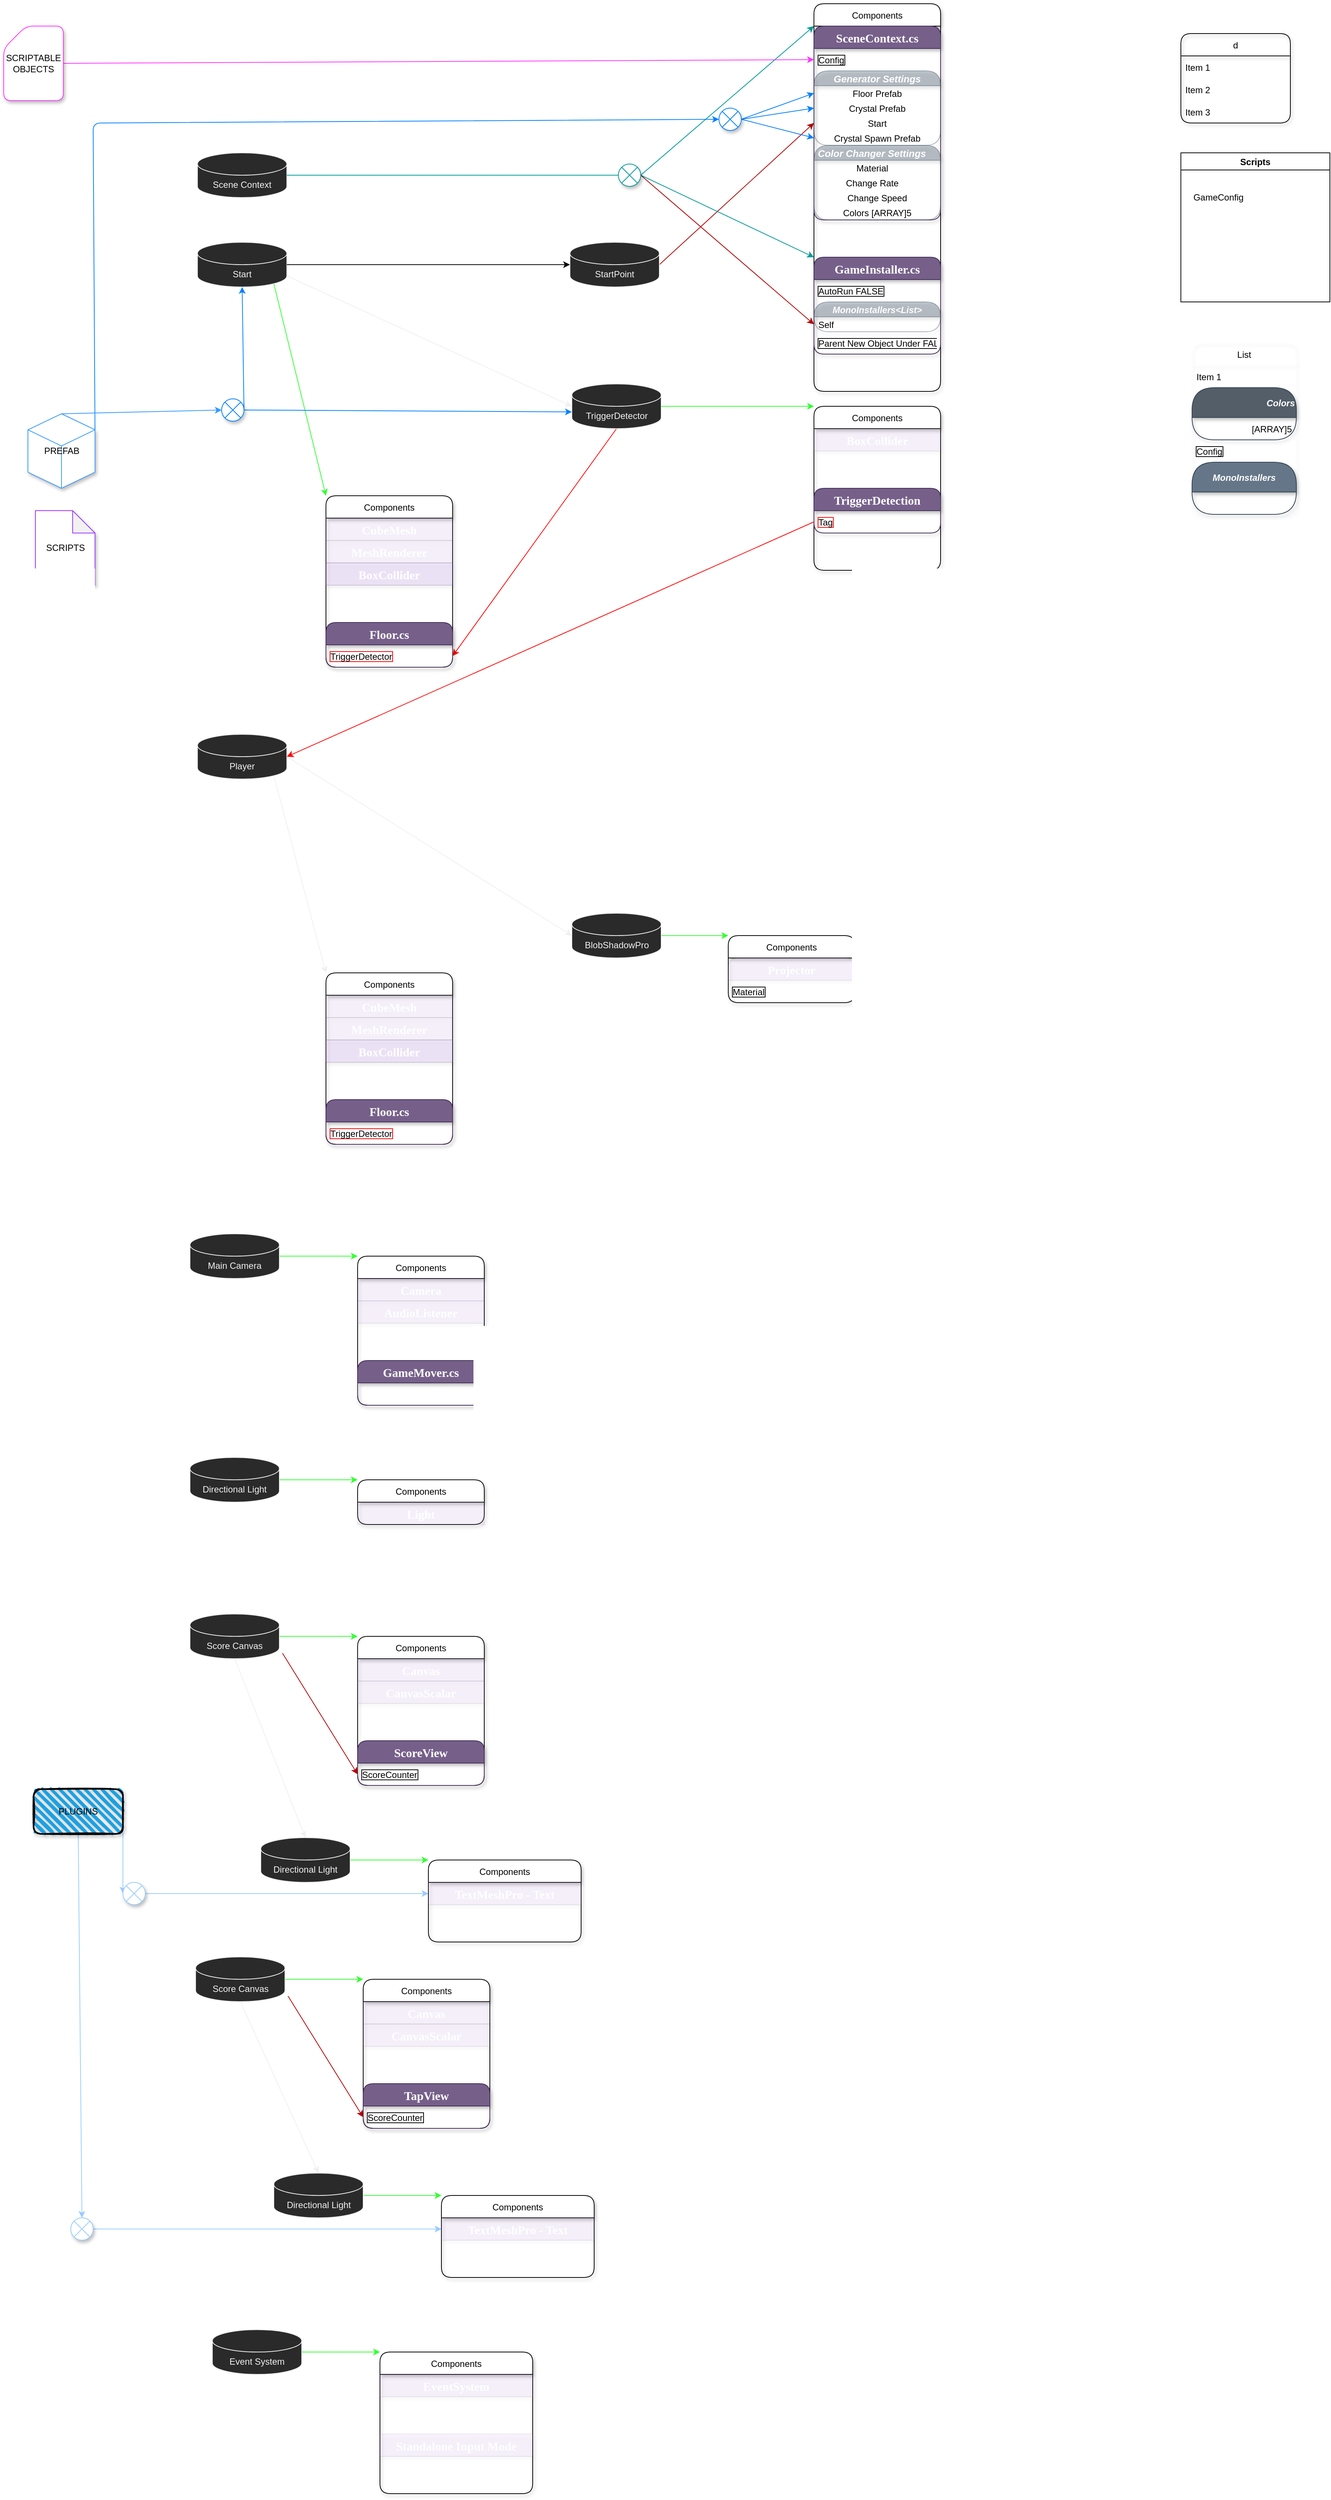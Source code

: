 <mxfile>
    <diagram id="3LbpVVGrSlx77f6oP_cp" name="Page-1">
        <mxGraphModel dx="1488" dy="543" grid="1" gridSize="10" guides="1" tooltips="1" connect="1" arrows="1" fold="1" page="1" pageScale="1" pageWidth="850" pageHeight="1100" math="0" shadow="0">
            <root>
                <mxCell id="0"/>
                <mxCell id="1" parent="0"/>
                <mxCell id="18" value="Scripts" style="swimlane;rounded=0;fontStyle=1" vertex="1" parent="1">
                    <mxGeometry x="1370" y="200" width="200" height="200" as="geometry"/>
                </mxCell>
                <mxCell id="19" value="GameConfig" style="text;html=1;align=center;verticalAlign=middle;resizable=0;points=[];autosize=1;strokeColor=none;fillColor=none;" vertex="1" parent="18">
                    <mxGeometry x="10" y="50" width="80" height="20" as="geometry"/>
                </mxCell>
                <mxCell id="156" value="d" style="swimlane;fontStyle=0;childLayout=stackLayout;horizontal=1;startSize=30;horizontalStack=0;resizeParent=1;resizeParentMax=0;resizeLast=0;collapsible=1;marginBottom=0;rounded=1;shadow=1;glass=0;sketch=0;strokeColor=default;gradientColor=none;fillColor=none;fontColor=default;expand=1;treeFolding=0;treeMoving=0;moveCells=0;comic=0;" vertex="1" parent="1">
                    <mxGeometry x="1370" y="40" width="147" height="120" as="geometry">
                        <mxRectangle y="120" width="147" height="30" as="alternateBounds"/>
                    </mxGeometry>
                </mxCell>
                <mxCell id="157" value="Item 1" style="text;strokeColor=none;fillColor=none;align=left;verticalAlign=middle;spacingLeft=4;spacingRight=4;overflow=hidden;points=[[0,0.5],[1,0.5]];portConstraint=eastwest;rotatable=0;rounded=1;shadow=1;glass=0;sketch=0;" vertex="1" parent="156">
                    <mxGeometry y="30" width="147" height="30" as="geometry"/>
                </mxCell>
                <mxCell id="158" value="Item 2" style="text;strokeColor=none;fillColor=none;align=left;verticalAlign=middle;spacingLeft=4;spacingRight=4;overflow=hidden;points=[[0,0.5],[1,0.5]];portConstraint=eastwest;rotatable=0;rounded=1;shadow=1;glass=0;sketch=0;" vertex="1" parent="156">
                    <mxGeometry y="60" width="147" height="30" as="geometry"/>
                </mxCell>
                <mxCell id="159" value="Item 3" style="text;strokeColor=none;fillColor=none;align=left;verticalAlign=middle;spacingLeft=4;spacingRight=4;overflow=hidden;points=[[0,0.5],[1,0.5]];portConstraint=eastwest;rotatable=0;rounded=1;shadow=1;glass=0;sketch=0;" vertex="1" parent="156">
                    <mxGeometry y="90" width="147" height="30" as="geometry"/>
                </mxCell>
                <mxCell id="198" value="" style="edgeStyle=none;html=1;strokeColor=#009999;exitX=1;exitY=0.5;exitDx=0;exitDy=0;entryX=0;entryY=0;entryDx=0;entryDy=0;startArrow=none;" edge="1" parent="1" source="274" target="193">
                    <mxGeometry relative="1" as="geometry">
                        <mxPoint x="565" y="320" as="sourcePoint"/>
                        <mxPoint x="815" y="310" as="targetPoint"/>
                    </mxGeometry>
                </mxCell>
                <mxCell id="232" value="List" style="swimlane;fontStyle=0;childLayout=stackLayout;horizontal=1;startSize=30;horizontalStack=0;resizeParent=1;resizeParentMax=0;resizeLast=0;collapsible=1;marginBottom=0;rounded=1;shadow=1;glass=0;comic=0;sketch=0;fontFamily=Helvetica;fontSize=12;fontColor=default;strokeColor=#FFFFFF;fillColor=none;gradientColor=none;opacity=30;" vertex="1" parent="1">
                    <mxGeometry x="1385" y="455" width="140" height="230" as="geometry"/>
                </mxCell>
                <mxCell id="233" value="Item 1" style="text;strokeColor=none;fillColor=none;align=left;verticalAlign=middle;spacingLeft=4;spacingRight=4;overflow=hidden;points=[[0,0.5],[1,0.5]];portConstraint=eastwest;rotatable=0;rounded=1;shadow=1;glass=0;comic=0;sketch=0;fontFamily=Helvetica;fontSize=12;fontColor=default;startSize=30;opacity=30;" vertex="1" parent="232">
                    <mxGeometry y="30" width="140" height="30" as="geometry"/>
                </mxCell>
                <mxCell id="220" value="Colors" style="swimlane;fontStyle=3;childLayout=stackLayout;horizontal=1;startSize=40;horizontalStack=0;resizeParent=1;resizeParentMax=0;resizeLast=0;collapsible=1;marginBottom=0;rounded=1;shadow=1;glass=0;sketch=0;strokeColor=#314354;fillColor=#545E69;expand=1;treeFolding=0;treeMoving=0;moveCells=0;comic=0;arcSize=50;align=right;fontColor=#ffffff;" vertex="1" parent="232">
                    <mxGeometry y="60" width="140" height="70" as="geometry">
                        <mxRectangle x="30" width="117" height="30" as="alternateBounds"/>
                    </mxGeometry>
                </mxCell>
                <mxCell id="221" value="[ARRAY]5" style="text;strokeColor=none;fillColor=none;align=right;verticalAlign=middle;spacingLeft=4;spacingRight=4;overflow=hidden;points=[[0,0.5],[1,0.5]];portConstraint=eastwest;rotatable=0;rounded=1;shadow=1;glass=0;sketch=0;" vertex="1" parent="220">
                    <mxGeometry y="40" width="140" height="30" as="geometry"/>
                </mxCell>
                <mxCell id="237" value="Config" style="text;strokeColor=none;fillColor=none;align=left;verticalAlign=middle;spacingLeft=4;spacingRight=4;overflow=hidden;points=[[0,0.5],[1,0.5]];portConstraint=eastwest;rotatable=0;rounded=1;shadow=1;glass=0;comic=1;sketch=0;fontColor=default;opacity=30;labelBorderColor=default;horizontal=1;" vertex="1" parent="232">
                    <mxGeometry y="130" width="140" height="30" as="geometry"/>
                </mxCell>
                <mxCell id="174" value="MonoInstallers" style="swimlane;fontStyle=3;childLayout=stackLayout;horizontal=1;startSize=40;horizontalStack=0;resizeParent=1;resizeParentMax=0;resizeLast=0;collapsible=1;marginBottom=0;rounded=1;shadow=1;glass=0;sketch=0;strokeColor=#314354;fillColor=#647687;fontColor=#ffffff;expand=1;treeFolding=0;treeMoving=0;moveCells=0;comic=0;arcSize=50;" vertex="1" parent="232">
                    <mxGeometry y="160" width="140" height="70" as="geometry">
                        <mxRectangle x="30" width="117" height="30" as="alternateBounds"/>
                    </mxGeometry>
                </mxCell>
                <mxCell id="175" value=" " style="text;strokeColor=none;fillColor=none;align=left;verticalAlign=middle;spacingLeft=4;spacingRight=4;overflow=hidden;points=[[0,0.5],[1,0.5]];portConstraint=eastwest;rotatable=0;rounded=1;shadow=1;glass=0;sketch=0;" vertex="1" parent="174">
                    <mxGeometry y="40" width="140" height="30" as="geometry"/>
                </mxCell>
                <mxCell id="266" style="edgeStyle=none;html=1;exitX=0;exitY=0;exitDx=90;exitDy=21.607;exitPerimeter=0;fontFamily=Helvetica;fontSize=12;fontColor=default;startSize=30;strokeColor=#007FFF;entryX=0;entryY=0.5;entryDx=0;entryDy=0;" edge="1" parent="1" source="246" target="269">
                    <mxGeometry relative="1" as="geometry">
                        <mxPoint x="450" y="150" as="targetPoint"/>
                        <Array as="points">
                            <mxPoint x="-90" y="160"/>
                        </Array>
                    </mxGeometry>
                </mxCell>
                <mxCell id="246" value="PREFAB" style="html=1;whiteSpace=wrap;shape=isoCube2;backgroundOutline=1;isoAngle=15;rounded=1;shadow=1;glass=0;comic=0;sketch=0;fontFamily=Helvetica;fontSize=12;fontColor=default;startSize=30;strokeColor=#3399FF;fillColor=default;gradientColor=none;" vertex="1" parent="1">
                    <mxGeometry x="-177.5" y="550" width="90" height="100" as="geometry"/>
                </mxCell>
                <mxCell id="252" value="SCRIPTS" style="shape=note;whiteSpace=wrap;html=1;backgroundOutline=1;darkOpacity=0.05;rounded=1;shadow=1;glass=0;comic=0;sketch=0;fontFamily=Helvetica;fontSize=12;fontColor=default;startSize=30;strokeColor=#9933FF;fillColor=default;gradientColor=none;" vertex="1" parent="1">
                    <mxGeometry x="-167.5" y="680" width="80" height="100" as="geometry"/>
                </mxCell>
                <mxCell id="258" style="edgeStyle=none;html=1;exitX=1;exitY=0.5;exitDx=0;exitDy=0;exitPerimeter=0;entryX=0;entryY=0.5;entryDx=0;entryDy=0;fontFamily=Helvetica;fontSize=12;fontColor=default;startSize=30;strokeColor=#FF33FF;" edge="1" parent="1" source="253" target="190">
                    <mxGeometry relative="1" as="geometry"/>
                </mxCell>
                <mxCell id="253" value="SCRIPTABLE&lt;br&gt;OBJECTS" style="shape=card;whiteSpace=wrap;html=1;rounded=1;shadow=1;glass=0;comic=0;sketch=0;fontFamily=Helvetica;fontSize=12;fontColor=default;startSize=30;strokeColor=#FF33FF;fillColor=default;gradientColor=none;" vertex="1" parent="1">
                    <mxGeometry x="-210" y="30" width="80" height="100" as="geometry"/>
                </mxCell>
                <mxCell id="244" style="edgeStyle=none;html=1;exitX=1;exitY=0.5;exitDx=0;exitDy=0;exitPerimeter=0;entryX=0;entryY=0.5;entryDx=0;entryDy=0;fontFamily=Helvetica;fontSize=12;fontColor=default;startSize=30;strokeColor=#B20000;fillColor=#e51400;" edge="1" parent="1" source="67" target="204">
                    <mxGeometry relative="1" as="geometry"/>
                </mxCell>
                <mxCell id="247" style="edgeStyle=none;html=1;exitX=1;exitY=0.5;exitDx=0;exitDy=0;entryX=0.5;entryY=1;entryDx=0;entryDy=0;entryPerimeter=0;fontFamily=Helvetica;fontSize=12;fontColor=default;startSize=30;strokeColor=#007FFF;fillColor=#f0a30a;" edge="1" parent="1" source="279" target="66">
                    <mxGeometry relative="1" as="geometry"/>
                </mxCell>
                <mxCell id="251" style="edgeStyle=none;html=1;exitX=0.5;exitY=0;exitDx=0;exitDy=0;exitPerimeter=0;entryX=0;entryY=0.5;entryDx=0;entryDy=0;fontFamily=Helvetica;fontSize=12;fontColor=default;startSize=30;strokeColor=#3399FF;" edge="1" parent="1" source="246" target="279">
                    <mxGeometry relative="1" as="geometry"/>
                </mxCell>
                <mxCell id="2" value="Scene Context" style="shape=cylinder3;whiteSpace=wrap;html=1;boundedLbl=1;backgroundOutline=1;size=15;fontFamily=Helvetica;fontSize=12;fontColor=rgb(240, 240, 240);align=center;strokeColor=rgb(240, 240, 240);fillColor=rgb(42, 42, 42);" vertex="1" parent="1">
                    <mxGeometry x="50" y="200" width="120" height="60" as="geometry"/>
                </mxCell>
                <mxCell id="384" style="edgeStyle=none;html=1;exitX=0.855;exitY=1;exitDx=0;exitDy=-4.35;exitPerimeter=0;entryX=0;entryY=0;entryDx=0;entryDy=0;fontFamily=Helvetica;fontSize=12;fontColor=default;startSize=30;strokeColor=#33FF33;" edge="1" parent="1" source="66" target="378">
                    <mxGeometry relative="1" as="geometry"/>
                </mxCell>
                <mxCell id="66" value="Start" style="shape=cylinder3;whiteSpace=wrap;html=1;boundedLbl=1;backgroundOutline=1;size=15;fontFamily=Helvetica;fontSize=12;fontColor=rgb(240, 240, 240);align=center;strokeColor=rgb(240, 240, 240);fillColor=rgb(42, 42, 42);" vertex="1" parent="1">
                    <mxGeometry x="50" y="320" width="120" height="60" as="geometry"/>
                </mxCell>
                <mxCell id="67" value="StartPoint" style="shape=cylinder3;whiteSpace=wrap;html=1;boundedLbl=1;backgroundOutline=1;size=15;fontFamily=Helvetica;fontSize=12;fontColor=rgb(240, 240, 240);align=center;strokeColor=rgb(240, 240, 240);fillColor=rgb(42, 42, 42);" vertex="1" parent="1">
                    <mxGeometry x="550" y="320" width="120" height="60" as="geometry"/>
                </mxCell>
                <mxCell id="68" value="" style="edgeStyle=none;html=1;" edge="1" parent="1" source="66" target="67">
                    <mxGeometry relative="1" as="geometry"/>
                </mxCell>
                <mxCell id="388" style="edgeStyle=none;html=1;exitX=0.5;exitY=1;exitDx=0;exitDy=0;exitPerimeter=0;entryX=1;entryY=0.5;entryDx=0;entryDy=0;fontFamily=Helvetica;fontSize=12;fontColor=#FF0000;startSize=30;strokeColor=#FF0000;" edge="1" parent="1" source="249" target="387">
                    <mxGeometry relative="1" as="geometry"/>
                </mxCell>
                <mxCell id="249" value="TriggerDetector" style="shape=cylinder3;whiteSpace=wrap;html=1;boundedLbl=1;backgroundOutline=1;size=15;fontFamily=Helvetica;fontSize=12;fontColor=rgb(240, 240, 240);align=center;strokeColor=rgb(240, 240, 240);fillColor=rgb(42, 42, 42);" vertex="1" parent="1">
                    <mxGeometry x="552.5" y="510" width="120" height="60" as="geometry"/>
                </mxCell>
                <mxCell id="250" value="" style="edgeStyle=none;html=1;fontFamily=Helvetica;fontSize=12;fontColor=default;startSize=30;strokeColor=#F0F0F0;entryX=0;entryY=0.5;entryDx=0;entryDy=0;entryPerimeter=0;exitX=1;exitY=1;exitDx=0;exitDy=-15;exitPerimeter=0;" edge="1" parent="1" source="66" target="249">
                    <mxGeometry relative="1" as="geometry"/>
                </mxCell>
                <mxCell id="302" style="edgeStyle=none;html=1;exitX=1;exitY=0.5;exitDx=0;exitDy=0;exitPerimeter=0;entryX=0;entryY=0;entryDx=0;entryDy=0;fontFamily=Helvetica;fontSize=12;fontColor=default;startSize=30;strokeColor=#33FF33;" edge="1" parent="1" source="261" target="281">
                    <mxGeometry relative="1" as="geometry"/>
                </mxCell>
                <mxCell id="261" value="Main Camera" style="shape=cylinder3;whiteSpace=wrap;html=1;boundedLbl=1;backgroundOutline=1;size=15;fontFamily=Helvetica;fontSize=12;fontColor=rgb(240, 240, 240);align=center;strokeColor=rgb(240, 240, 240);fillColor=rgb(42, 42, 42);" vertex="1" parent="1">
                    <mxGeometry x="40" y="1650" width="120" height="60" as="geometry"/>
                </mxCell>
                <mxCell id="262" value="Components" style="swimlane;fontStyle=0;childLayout=stackLayout;horizontal=1;startSize=30;horizontalStack=0;resizeParent=1;resizeParentMax=0;resizeLast=0;collapsible=1;marginBottom=0;rounded=1;shadow=1;glass=0;comic=0;sketch=0;fontFamily=Helvetica;fontSize=12;fontColor=default;strokeColor=#000000;fillColor=default;gradientColor=none;" vertex="1" parent="1">
                    <mxGeometry x="877.5" width="170" height="520" as="geometry">
                        <mxRectangle x="560" width="50" height="30" as="alternateBounds"/>
                    </mxGeometry>
                </mxCell>
                <mxCell id="193" value="SceneContext.cs" style="swimlane;fontStyle=1;childLayout=stackLayout;horizontal=1;startSize=30;horizontalStack=0;resizeParent=1;resizeParentMax=0;resizeLast=0;collapsible=1;marginBottom=0;rounded=1;shadow=1;glass=0;sketch=0;strokeColor=#432D57;fillColor=#76608a;expand=1;treeFolding=0;treeMoving=0;moveCells=0;comic=0;fontFamily=Lucida Console;fontSize=16;noLabel=0;direction=east;fixDash=0;container=0;fontColor=#ffffff;" vertex="1" parent="262">
                    <mxGeometry y="30" width="170" height="260" as="geometry">
                        <mxRectangle y="30" width="170" height="30" as="alternateBounds"/>
                    </mxGeometry>
                </mxCell>
                <mxCell id="190" value="Config" style="text;strokeColor=none;fillColor=none;align=left;verticalAlign=middle;spacingLeft=4;spacingRight=4;overflow=hidden;points=[[0,0.5],[1,0.5]];portConstraint=eastwest;rotatable=0;rounded=1;shadow=1;glass=0;comic=1;sketch=0;fontColor=default;opacity=30;labelBorderColor=default;horizontal=1;" vertex="1" parent="193">
                    <mxGeometry y="30" width="170" height="30" as="geometry"/>
                </mxCell>
                <mxCell id="196" value="Generator Settings" style="swimlane;fontStyle=3;childLayout=stackLayout;horizontal=1;startSize=20;horizontalStack=0;resizeParent=1;resizeParentMax=0;resizeLast=0;collapsible=1;marginBottom=0;rounded=1;shadow=1;glass=0;sketch=0;strokeColor=#314354;fillColor=#647687;fontColor=#ffffff;expand=1;treeFolding=0;treeMoving=0;moveCells=0;comic=0;arcSize=50;fontSize=13;opacity=40;" vertex="1" parent="193">
                    <mxGeometry y="60" width="170" height="100" as="geometry">
                        <mxRectangle x="30" width="117" height="30" as="alternateBounds"/>
                    </mxGeometry>
                </mxCell>
                <mxCell id="197" value="Floor Prefab" style="text;strokeColor=none;fillColor=none;align=center;verticalAlign=middle;spacingLeft=4;spacingRight=4;overflow=hidden;points=[[0,0.5],[1,0.5]];portConstraint=eastwest;rotatable=0;rounded=1;shadow=1;glass=0;sketch=0;" vertex="1" parent="196">
                    <mxGeometry y="20" width="170" height="20" as="geometry"/>
                </mxCell>
                <mxCell id="203" value="Crystal Prefab" style="text;strokeColor=none;fillColor=none;align=center;verticalAlign=middle;spacingLeft=4;spacingRight=4;overflow=hidden;points=[[0,0.5],[1,0.5]];portConstraint=eastwest;rotatable=0;rounded=1;shadow=1;glass=0;sketch=0;" vertex="1" parent="196">
                    <mxGeometry y="40" width="170" height="20" as="geometry"/>
                </mxCell>
                <mxCell id="204" value="Start" style="text;strokeColor=none;fillColor=none;align=center;verticalAlign=middle;spacingLeft=4;spacingRight=4;overflow=hidden;points=[[0,0.5],[1,0.5]];portConstraint=eastwest;rotatable=0;rounded=1;shadow=1;glass=0;sketch=0;" vertex="1" parent="196">
                    <mxGeometry y="60" width="170" height="20" as="geometry"/>
                </mxCell>
                <mxCell id="205" value="Crystal Spawn Prefab" style="text;strokeColor=none;fillColor=none;align=center;verticalAlign=middle;spacingLeft=4;spacingRight=4;overflow=hidden;points=[[0,0.5],[1,0.5]];portConstraint=eastwest;rotatable=0;rounded=1;shadow=1;glass=0;sketch=0;" vertex="1" parent="196">
                    <mxGeometry y="80" width="170" height="20" as="geometry"/>
                </mxCell>
                <mxCell id="213" value="Color Changer Settings    " style="swimlane;fontStyle=3;childLayout=stackLayout;horizontal=1;startSize=20;horizontalStack=0;resizeParent=1;resizeParentMax=0;resizeLast=0;collapsible=1;marginBottom=0;rounded=1;shadow=1;glass=0;sketch=0;strokeColor=#314354;fillColor=#647687;fontColor=#ffffff;expand=1;treeFolding=0;treeMoving=0;moveCells=0;comic=0;arcSize=50;fontSize=13;opacity=40;" vertex="1" parent="193">
                    <mxGeometry y="160" width="170" height="100" as="geometry">
                        <mxRectangle x="30" width="117" height="30" as="alternateBounds"/>
                    </mxGeometry>
                </mxCell>
                <mxCell id="214" value="Material    " style="text;strokeColor=none;fillColor=none;align=center;verticalAlign=middle;spacingLeft=4;spacingRight=4;overflow=hidden;points=[[0,0.5],[1,0.5]];portConstraint=eastwest;rotatable=0;rounded=1;shadow=1;glass=0;sketch=0;" vertex="1" parent="213">
                    <mxGeometry y="20" width="170" height="20" as="geometry"/>
                </mxCell>
                <mxCell id="215" value="Change Rate    " style="text;strokeColor=none;fillColor=none;align=center;verticalAlign=middle;spacingLeft=4;spacingRight=4;overflow=hidden;points=[[0,0.5],[1,0.5]];portConstraint=eastwest;rotatable=0;rounded=1;shadow=1;glass=0;sketch=0;" vertex="1" parent="213">
                    <mxGeometry y="40" width="170" height="20" as="geometry"/>
                </mxCell>
                <mxCell id="216" value="Change Speed" style="text;strokeColor=none;fillColor=none;align=center;verticalAlign=middle;spacingLeft=4;spacingRight=4;overflow=hidden;points=[[0,0.5],[1,0.5]];portConstraint=eastwest;rotatable=0;rounded=1;shadow=1;glass=0;sketch=0;" vertex="1" parent="213">
                    <mxGeometry y="60" width="170" height="20" as="geometry"/>
                </mxCell>
                <mxCell id="222" value="Colors [ARRAY]5" style="text;strokeColor=none;fillColor=none;align=center;verticalAlign=middle;spacingLeft=4;spacingRight=4;overflow=hidden;points=[[0,0.5],[1,0.5]];portConstraint=eastwest;rotatable=0;rounded=1;shadow=1;glass=0;sketch=0;" vertex="1" parent="213">
                    <mxGeometry y="80" width="170" height="20" as="geometry"/>
                </mxCell>
                <mxCell id="263" value=" " style="text;strokeColor=none;fillColor=none;align=left;verticalAlign=middle;spacingLeft=4;spacingRight=4;overflow=hidden;points=[[0,0.5],[1,0.5]];portConstraint=eastwest;rotatable=0;rounded=1;shadow=1;glass=0;comic=0;sketch=0;fontFamily=Helvetica;fontSize=12;fontColor=default;startSize=30;" vertex="1" parent="262">
                    <mxGeometry y="290" width="170" height="50" as="geometry"/>
                </mxCell>
                <mxCell id="145" value="GameInstaller.cs" style="swimlane;fontStyle=1;childLayout=stackLayout;horizontal=1;startSize=30;horizontalStack=0;resizeParent=1;resizeParentMax=0;resizeLast=0;collapsible=1;marginBottom=0;rounded=1;shadow=1;glass=0;sketch=0;strokeColor=#432D57;fillColor=#76608a;expand=1;treeFolding=0;treeMoving=0;moveCells=0;comic=0;fontFamily=Lucida Console;fontSize=16;noLabel=0;direction=east;fixDash=0;container=0;fontColor=#ffffff;" vertex="1" parent="262">
                    <mxGeometry y="340" width="170" height="130" as="geometry">
                        <mxRectangle y="470" width="170" height="30" as="alternateBounds"/>
                    </mxGeometry>
                </mxCell>
                <mxCell id="238" value="AutoRun FALSE" style="text;strokeColor=none;fillColor=none;align=left;verticalAlign=middle;spacingLeft=4;spacingRight=4;overflow=hidden;points=[[0,0.5],[1,0.5]];portConstraint=eastwest;rotatable=0;rounded=1;shadow=1;glass=0;comic=1;sketch=0;fontColor=default;opacity=30;labelBorderColor=default;horizontal=1;" vertex="1" parent="145">
                    <mxGeometry y="30" width="170" height="30" as="geometry"/>
                </mxCell>
                <mxCell id="151" value="MonoInstallers&lt;List&gt;" style="swimlane;fontStyle=3;childLayout=stackLayout;horizontal=1;startSize=20;horizontalStack=0;resizeParent=1;resizeParentMax=0;resizeLast=0;collapsible=1;marginBottom=0;rounded=1;shadow=1;glass=0;sketch=0;strokeColor=#314354;fillColor=#647687;fontColor=#ffffff;expand=1;treeFolding=0;treeMoving=0;moveCells=0;comic=0;arcSize=50;opacity=40;" vertex="1" parent="145">
                    <mxGeometry y="60" width="170" height="40" as="geometry">
                        <mxRectangle x="30" width="117" height="30" as="alternateBounds"/>
                    </mxGeometry>
                </mxCell>
                <mxCell id="152" value="Self" style="text;strokeColor=none;fillColor=none;align=left;verticalAlign=middle;spacingLeft=4;spacingRight=4;overflow=hidden;points=[[0,0.5],[1,0.5]];portConstraint=eastwest;rotatable=0;rounded=1;shadow=1;glass=0;sketch=0;" vertex="1" parent="151">
                    <mxGeometry y="20" width="170" height="20" as="geometry"/>
                </mxCell>
                <mxCell id="243" value="Parent New Object Under FALSE" style="text;strokeColor=none;fillColor=none;align=left;verticalAlign=middle;spacingLeft=4;spacingRight=4;overflow=hidden;points=[[0,0.5],[1,0.5]];portConstraint=eastwest;rotatable=0;rounded=1;shadow=1;glass=0;comic=1;sketch=0;fontColor=default;opacity=30;labelBorderColor=default;horizontal=1;" vertex="1" parent="145">
                    <mxGeometry y="100" width="170" height="30" as="geometry"/>
                </mxCell>
                <mxCell id="377" value=" " style="text;strokeColor=none;fillColor=none;align=left;verticalAlign=middle;spacingLeft=4;spacingRight=4;overflow=hidden;points=[[0,0.5],[1,0.5]];portConstraint=eastwest;rotatable=0;rounded=1;shadow=1;glass=0;comic=0;sketch=0;fontFamily=Helvetica;fontSize=12;fontColor=default;startSize=30;" vertex="1" parent="262">
                    <mxGeometry y="470" width="170" height="50" as="geometry"/>
                </mxCell>
                <mxCell id="270" style="edgeStyle=none;html=1;exitX=1;exitY=0.5;exitDx=0;exitDy=0;entryX=0;entryY=0.5;entryDx=0;entryDy=0;fontFamily=Helvetica;fontSize=12;fontColor=default;startSize=30;strokeColor=#007FFF;" edge="1" parent="1" source="269" target="197">
                    <mxGeometry relative="1" as="geometry"/>
                </mxCell>
                <mxCell id="271" style="edgeStyle=none;html=1;exitX=1;exitY=0.5;exitDx=0;exitDy=0;entryX=0;entryY=0.5;entryDx=0;entryDy=0;fontFamily=Helvetica;fontSize=12;fontColor=default;startSize=30;strokeColor=#007FFF;" edge="1" parent="1" source="269" target="203">
                    <mxGeometry relative="1" as="geometry"/>
                </mxCell>
                <mxCell id="272" style="edgeStyle=none;html=1;exitX=1;exitY=0.5;exitDx=0;exitDy=0;entryX=0;entryY=0.5;entryDx=0;entryDy=0;fontFamily=Helvetica;fontSize=12;fontColor=default;startSize=30;strokeColor=#007FFF;" edge="1" parent="1" source="269" target="205">
                    <mxGeometry relative="1" as="geometry"/>
                </mxCell>
                <mxCell id="269" value="" style="shape=sumEllipse;perimeter=ellipsePerimeter;whiteSpace=wrap;html=1;backgroundOutline=1;rounded=1;shadow=1;glass=0;comic=0;sketch=0;fontFamily=Helvetica;fontSize=12;fontColor=default;startSize=30;strokeColor=#007FFF;fillColor=default;gradientColor=none;" vertex="1" parent="1">
                    <mxGeometry x="750" y="140" width="30" height="30" as="geometry"/>
                </mxCell>
                <mxCell id="276" style="edgeStyle=none;html=1;exitX=1;exitY=0.5;exitDx=0;exitDy=0;entryX=0;entryY=0;entryDx=0;entryDy=0;fontFamily=Helvetica;fontSize=12;fontColor=default;startSize=30;strokeColor=#009999;" edge="1" parent="1" source="274" target="145">
                    <mxGeometry relative="1" as="geometry"/>
                </mxCell>
                <mxCell id="278" style="edgeStyle=none;html=1;exitX=1;exitY=0.5;exitDx=0;exitDy=0;entryX=0;entryY=0.5;entryDx=0;entryDy=0;fontFamily=Helvetica;fontSize=12;fontColor=default;startSize=30;strokeColor=#B20000;fillColor=#e51400;" edge="1" parent="1" source="274" target="152">
                    <mxGeometry relative="1" as="geometry"/>
                </mxCell>
                <mxCell id="274" value="" style="shape=sumEllipse;perimeter=ellipsePerimeter;whiteSpace=wrap;html=1;backgroundOutline=1;rounded=1;shadow=1;glass=0;comic=0;sketch=0;fontFamily=Helvetica;fontSize=12;fontColor=default;startSize=30;strokeColor=#009999;fillColor=default;gradientColor=none;" vertex="1" parent="1">
                    <mxGeometry x="615" y="215" width="30" height="30" as="geometry"/>
                </mxCell>
                <mxCell id="275" value="" style="edgeStyle=none;html=1;strokeColor=#009999;exitX=1;exitY=0.5;exitDx=0;exitDy=0;exitPerimeter=0;entryX=0;entryY=0.5;entryDx=0;entryDy=0;endArrow=none;" edge="1" parent="1" source="2" target="274">
                    <mxGeometry relative="1" as="geometry">
                        <mxPoint x="152.6" y="204.35" as="sourcePoint"/>
                        <mxPoint x="560" y="30" as="targetPoint"/>
                    </mxGeometry>
                </mxCell>
                <mxCell id="280" style="edgeStyle=none;html=1;exitX=1;exitY=0.5;exitDx=0;exitDy=0;entryX=0;entryY=0;entryDx=0;entryDy=37.5;entryPerimeter=0;fontFamily=Helvetica;fontSize=12;fontColor=default;startSize=30;strokeColor=#007FFF;" edge="1" parent="1" source="279" target="249">
                    <mxGeometry relative="1" as="geometry"/>
                </mxCell>
                <mxCell id="279" value="" style="shape=sumEllipse;perimeter=ellipsePerimeter;whiteSpace=wrap;html=1;backgroundOutline=1;rounded=1;shadow=1;glass=0;comic=0;sketch=0;fontFamily=Helvetica;fontSize=12;fontColor=default;startSize=30;strokeColor=#007FFF;fillColor=default;gradientColor=none;" vertex="1" parent="1">
                    <mxGeometry x="82.5" y="530" width="30" height="30" as="geometry"/>
                </mxCell>
                <mxCell id="281" value="Components" style="swimlane;fontStyle=0;childLayout=stackLayout;horizontal=1;startSize=30;horizontalStack=0;resizeParent=1;resizeParentMax=0;resizeLast=0;collapsible=1;marginBottom=0;rounded=1;shadow=1;glass=0;comic=0;sketch=0;fontFamily=Helvetica;fontSize=12;fontColor=default;strokeColor=#000000;fillColor=default;gradientColor=none;" vertex="1" parent="1">
                    <mxGeometry x="265" y="1680" width="170" height="200" as="geometry">
                        <mxRectangle x="560" width="50" height="30" as="alternateBounds"/>
                    </mxGeometry>
                </mxCell>
                <mxCell id="282" value="Camera" style="swimlane;fontStyle=1;childLayout=stackLayout;horizontal=1;startSize=30;horizontalStack=0;resizeParent=1;resizeParentMax=0;resizeLast=0;collapsible=1;marginBottom=0;rounded=1;shadow=1;glass=0;sketch=0;strokeColor=#432D57;fillColor=#CC99FF;expand=1;treeFolding=0;treeMoving=0;moveCells=0;comic=0;fontFamily=Lucida Console;fontSize=16;noLabel=0;direction=east;fixDash=0;container=0;fontColor=#ffffff;opacity=10;" vertex="1" collapsed="1" parent="281">
                    <mxGeometry y="30" width="170" height="30" as="geometry">
                        <mxRectangle y="30" width="170" height="70" as="alternateBounds"/>
                    </mxGeometry>
                </mxCell>
                <mxCell id="300" value="AudioListener" style="swimlane;fontStyle=1;childLayout=stackLayout;horizontal=1;startSize=30;horizontalStack=0;resizeParent=1;resizeParentMax=0;resizeLast=0;collapsible=1;marginBottom=0;rounded=1;shadow=1;glass=0;sketch=0;strokeColor=#432D57;fillColor=#CC99FF;expand=1;treeFolding=0;treeMoving=0;moveCells=0;comic=0;fontFamily=Lucida Console;fontSize=16;noLabel=0;direction=east;fixDash=0;container=0;fontColor=#ffffff;opacity=10;" vertex="1" collapsed="1" parent="281">
                    <mxGeometry y="60" width="170" height="30" as="geometry">
                        <mxRectangle y="110" width="170" height="70" as="alternateBounds"/>
                    </mxGeometry>
                </mxCell>
                <mxCell id="301" value=" " style="text;strokeColor=none;fillColor=none;align=left;verticalAlign=middle;spacingLeft=4;spacingRight=4;overflow=hidden;points=[[0,0.5],[1,0.5]];portConstraint=eastwest;rotatable=0;rounded=1;shadow=1;glass=0;comic=0;sketch=0;fontFamily=Helvetica;fontSize=12;fontColor=default;startSize=30;" vertex="1" parent="281">
                    <mxGeometry y="90" width="170" height="50" as="geometry"/>
                </mxCell>
                <mxCell id="295" value="GameMover.cs" style="swimlane;fontStyle=1;childLayout=stackLayout;horizontal=1;startSize=30;horizontalStack=0;resizeParent=1;resizeParentMax=0;resizeLast=0;collapsible=1;marginBottom=0;rounded=1;shadow=1;glass=0;sketch=0;strokeColor=#432D57;fillColor=#76608a;expand=1;treeFolding=0;treeMoving=0;moveCells=0;comic=0;fontFamily=Lucida Console;fontSize=16;noLabel=0;direction=east;fixDash=0;container=0;fontColor=#ffffff;" vertex="1" parent="281">
                    <mxGeometry y="140" width="170" height="60" as="geometry">
                        <mxRectangle y="470" width="170" height="30" as="alternateBounds"/>
                    </mxGeometry>
                </mxCell>
                <mxCell id="305" style="edgeStyle=none;html=1;exitX=1;exitY=0.5;exitDx=0;exitDy=0;exitPerimeter=0;entryX=0;entryY=0;entryDx=0;entryDy=0;fontFamily=Helvetica;fontSize=12;fontColor=default;startSize=30;strokeColor=#33FF33;" edge="1" parent="1" source="306" target="307">
                    <mxGeometry relative="1" as="geometry"/>
                </mxCell>
                <mxCell id="306" value="Directional Light" style="shape=cylinder3;whiteSpace=wrap;html=1;boundedLbl=1;backgroundOutline=1;size=15;fontFamily=Helvetica;fontSize=12;fontColor=rgb(240, 240, 240);align=center;strokeColor=rgb(240, 240, 240);fillColor=rgb(42, 42, 42);" vertex="1" parent="1">
                    <mxGeometry x="40" y="1950" width="120" height="60" as="geometry"/>
                </mxCell>
                <mxCell id="307" value="Components" style="swimlane;fontStyle=0;childLayout=stackLayout;horizontal=1;startSize=30;horizontalStack=0;resizeParent=1;resizeParentMax=0;resizeLast=0;collapsible=1;marginBottom=0;rounded=1;shadow=1;glass=0;comic=0;sketch=0;fontFamily=Helvetica;fontSize=12;fontColor=default;strokeColor=#000000;fillColor=default;gradientColor=none;" vertex="1" parent="1">
                    <mxGeometry x="265" y="1980" width="170" height="60" as="geometry">
                        <mxRectangle x="560" width="50" height="30" as="alternateBounds"/>
                    </mxGeometry>
                </mxCell>
                <mxCell id="308" value="Light" style="swimlane;fontStyle=1;childLayout=stackLayout;horizontal=1;startSize=30;horizontalStack=0;resizeParent=1;resizeParentMax=0;resizeLast=0;collapsible=1;marginBottom=0;rounded=1;shadow=1;glass=0;sketch=0;strokeColor=#432D57;fillColor=#CC99FF;expand=1;treeFolding=0;treeMoving=0;moveCells=0;comic=0;fontFamily=Lucida Console;fontSize=16;noLabel=0;direction=east;fixDash=0;container=0;fontColor=#ffffff;opacity=10;" vertex="1" collapsed="1" parent="307">
                    <mxGeometry y="30" width="170" height="30" as="geometry">
                        <mxRectangle y="30" width="170" height="70" as="alternateBounds"/>
                    </mxGeometry>
                </mxCell>
                <mxCell id="313" style="edgeStyle=none;html=1;exitX=1;exitY=0.5;exitDx=0;exitDy=0;exitPerimeter=0;entryX=0;entryY=0;entryDx=0;entryDy=0;fontFamily=Helvetica;fontSize=12;fontColor=default;startSize=30;strokeColor=#33FF33;" edge="1" parent="1" source="314" target="315">
                    <mxGeometry relative="1" as="geometry"/>
                </mxCell>
                <mxCell id="330" style="edgeStyle=none;html=1;exitX=0.5;exitY=1;exitDx=0;exitDy=0;exitPerimeter=0;entryX=0.5;entryY=0;entryDx=0;entryDy=0;entryPerimeter=0;fontFamily=Helvetica;fontSize=12;fontColor=default;startSize=30;strokeColor=#F0F0F0;" edge="1" parent="1" source="314" target="326">
                    <mxGeometry relative="1" as="geometry"/>
                </mxCell>
                <mxCell id="314" value="Score Canvas" style="shape=cylinder3;whiteSpace=wrap;html=1;boundedLbl=1;backgroundOutline=1;size=15;fontFamily=Helvetica;fontSize=12;fontColor=rgb(240, 240, 240);align=center;strokeColor=rgb(240, 240, 240);fillColor=rgb(42, 42, 42);" vertex="1" parent="1">
                    <mxGeometry x="40" y="2160" width="120" height="60" as="geometry"/>
                </mxCell>
                <mxCell id="315" value="Components" style="swimlane;fontStyle=0;childLayout=stackLayout;horizontal=1;startSize=30;horizontalStack=0;resizeParent=1;resizeParentMax=0;resizeLast=0;collapsible=1;marginBottom=0;rounded=1;shadow=1;glass=0;comic=0;sketch=0;fontFamily=Helvetica;fontSize=12;fontColor=default;strokeColor=#000000;fillColor=default;gradientColor=none;" vertex="1" parent="1">
                    <mxGeometry x="265" y="2190" width="170" height="200" as="geometry">
                        <mxRectangle x="560" width="50" height="30" as="alternateBounds"/>
                    </mxGeometry>
                </mxCell>
                <mxCell id="316" value="Canvas" style="swimlane;fontStyle=1;childLayout=stackLayout;horizontal=1;startSize=30;horizontalStack=0;resizeParent=1;resizeParentMax=0;resizeLast=0;collapsible=1;marginBottom=0;rounded=1;shadow=1;glass=0;sketch=0;strokeColor=#432D57;fillColor=#CC99FF;expand=1;treeFolding=0;treeMoving=0;moveCells=0;comic=0;fontFamily=Lucida Console;fontSize=16;noLabel=0;direction=east;fixDash=0;container=0;fontColor=#ffffff;opacity=10;" vertex="1" collapsed="1" parent="315">
                    <mxGeometry y="30" width="170" height="30" as="geometry">
                        <mxRectangle y="30" width="170" height="70" as="alternateBounds"/>
                    </mxGeometry>
                </mxCell>
                <mxCell id="319" value="CanvasScalar" style="swimlane;fontStyle=1;childLayout=stackLayout;horizontal=1;startSize=30;horizontalStack=0;resizeParent=1;resizeParentMax=0;resizeLast=0;collapsible=1;marginBottom=0;rounded=1;shadow=1;glass=0;sketch=0;strokeColor=#432D57;fillColor=#CC99FF;expand=1;treeFolding=0;treeMoving=0;moveCells=0;comic=0;fontFamily=Lucida Console;fontSize=16;noLabel=0;direction=east;fixDash=0;container=0;fontColor=#ffffff;opacity=10;" vertex="1" collapsed="1" parent="315">
                    <mxGeometry y="60" width="170" height="30" as="geometry">
                        <mxRectangle y="30" width="170" height="70" as="alternateBounds"/>
                    </mxGeometry>
                </mxCell>
                <mxCell id="318" value=" " style="text;strokeColor=none;fillColor=none;align=left;verticalAlign=middle;spacingLeft=4;spacingRight=4;overflow=hidden;points=[[0,0.5],[1,0.5]];portConstraint=eastwest;rotatable=0;rounded=1;shadow=1;glass=0;comic=0;sketch=0;fontFamily=Helvetica;fontSize=12;fontColor=default;startSize=30;" vertex="1" parent="315">
                    <mxGeometry y="90" width="170" height="50" as="geometry"/>
                </mxCell>
                <mxCell id="321" value="ScoreView" style="swimlane;fontStyle=1;childLayout=stackLayout;horizontal=1;startSize=30;horizontalStack=0;resizeParent=1;resizeParentMax=0;resizeLast=0;collapsible=1;marginBottom=0;rounded=1;shadow=1;glass=0;sketch=0;strokeColor=#432D57;fillColor=#76608a;expand=1;treeFolding=0;treeMoving=0;moveCells=0;comic=0;fontFamily=Lucida Console;fontSize=16;noLabel=0;direction=east;fixDash=0;container=0;fontColor=#ffffff;" vertex="1" parent="315">
                    <mxGeometry y="140" width="170" height="60" as="geometry">
                        <mxRectangle y="190" width="170" height="30" as="alternateBounds"/>
                    </mxGeometry>
                </mxCell>
                <mxCell id="322" value="ScoreCounter" style="text;strokeColor=none;fillColor=none;align=left;verticalAlign=middle;spacingLeft=4;spacingRight=4;overflow=hidden;points=[[0,0.5],[1,0.5]];portConstraint=eastwest;rotatable=0;rounded=1;shadow=1;glass=0;comic=1;sketch=0;fontColor=default;opacity=30;labelBorderColor=default;horizontal=1;" vertex="1" parent="321">
                    <mxGeometry y="30" width="170" height="30" as="geometry"/>
                </mxCell>
                <mxCell id="324" style="edgeStyle=none;html=1;entryX=0;entryY=0.5;entryDx=0;entryDy=0;fontFamily=Helvetica;fontSize=12;fontColor=default;startSize=30;strokeColor=#B20000;exitX=1.034;exitY=0.875;exitDx=0;exitDy=0;exitPerimeter=0;fillColor=#e51400;" edge="1" parent="1" source="314" target="322">
                    <mxGeometry relative="1" as="geometry">
                        <mxPoint x="40" y="2400" as="sourcePoint"/>
                    </mxGeometry>
                </mxCell>
                <mxCell id="331" style="edgeStyle=none;html=1;entryX=0;entryY=0.5;entryDx=0;entryDy=0;fontFamily=Helvetica;fontSize=12;fontColor=default;startSize=30;strokeColor=#99CCFF;exitX=1;exitY=0.5;exitDx=0;exitDy=0;" edge="1" parent="1" source="332" target="328">
                    <mxGeometry relative="1" as="geometry">
                        <mxPoint x="30" y="2310" as="sourcePoint"/>
                    </mxGeometry>
                </mxCell>
                <mxCell id="335" style="edgeStyle=none;html=1;exitX=1;exitY=0.5;exitDx=0;exitDy=0;entryX=0;entryY=0.5;entryDx=0;entryDy=0;fontFamily=Helvetica;fontSize=12;fontColor=default;startSize=30;strokeColor=#99CCFF;" edge="1" parent="1" source="323" target="332">
                    <mxGeometry relative="1" as="geometry"/>
                </mxCell>
                <mxCell id="357" style="edgeStyle=none;html=1;exitX=0.5;exitY=1;exitDx=0;exitDy=0;entryX=0.5;entryY=0;entryDx=0;entryDy=0;fontFamily=Helvetica;fontSize=12;fontColor=default;startSize=30;strokeColor=#99CCFF;" edge="1" parent="1" source="323" target="356">
                    <mxGeometry relative="1" as="geometry"/>
                </mxCell>
                <mxCell id="323" value="PLUGINS" style="rounded=1;whiteSpace=wrap;html=1;strokeWidth=2;fillWeight=4;hachureGap=8;hachureAngle=45;fillColor=#1ba1e2;sketch=1;shadow=1;glass=0;comic=0;fontFamily=Helvetica;fontSize=12;fontColor=default;startSize=30;" vertex="1" parent="1">
                    <mxGeometry x="-170" y="2395" width="120" height="60" as="geometry"/>
                </mxCell>
                <mxCell id="325" style="edgeStyle=none;html=1;exitX=1;exitY=0.5;exitDx=0;exitDy=0;exitPerimeter=0;entryX=0;entryY=0;entryDx=0;entryDy=0;fontFamily=Helvetica;fontSize=12;fontColor=default;startSize=30;strokeColor=#33FF33;" edge="1" parent="1" source="326" target="327">
                    <mxGeometry relative="1" as="geometry"/>
                </mxCell>
                <mxCell id="326" value="Directional Light" style="shape=cylinder3;whiteSpace=wrap;html=1;boundedLbl=1;backgroundOutline=1;size=15;fontFamily=Helvetica;fontSize=12;fontColor=rgb(240, 240, 240);align=center;strokeColor=rgb(240, 240, 240);fillColor=rgb(42, 42, 42);" vertex="1" parent="1">
                    <mxGeometry x="135" y="2460" width="120" height="60" as="geometry"/>
                </mxCell>
                <mxCell id="327" value="Components" style="swimlane;fontStyle=0;childLayout=stackLayout;horizontal=1;startSize=30;horizontalStack=0;resizeParent=1;resizeParentMax=0;resizeLast=0;collapsible=1;marginBottom=0;rounded=1;shadow=1;glass=0;comic=0;sketch=0;fontFamily=Helvetica;fontSize=12;fontColor=default;strokeColor=#000000;fillColor=default;gradientColor=none;" vertex="1" parent="1">
                    <mxGeometry x="360" y="2490" width="205" height="110" as="geometry">
                        <mxRectangle x="560" width="50" height="30" as="alternateBounds"/>
                    </mxGeometry>
                </mxCell>
                <mxCell id="328" value="TextMeshPro - Text" style="swimlane;fontStyle=1;childLayout=stackLayout;horizontal=1;startSize=30;horizontalStack=0;resizeParent=1;resizeParentMax=0;resizeLast=0;collapsible=1;marginBottom=0;rounded=1;shadow=1;glass=0;sketch=0;strokeColor=#432D57;fillColor=#CC99FF;expand=1;treeFolding=0;treeMoving=0;moveCells=0;comic=0;fontFamily=Lucida Console;fontSize=16;noLabel=0;direction=east;fixDash=0;container=0;fontColor=#ffffff;opacity=10;" vertex="1" collapsed="1" parent="327">
                    <mxGeometry y="30" width="205" height="30" as="geometry">
                        <mxRectangle y="30" width="170" height="70" as="alternateBounds"/>
                    </mxGeometry>
                </mxCell>
                <mxCell id="329" value=" " style="text;strokeColor=none;fillColor=none;align=left;verticalAlign=middle;spacingLeft=4;spacingRight=4;overflow=hidden;points=[[0,0.5],[1,0.5]];portConstraint=eastwest;rotatable=0;rounded=1;shadow=1;glass=0;comic=0;sketch=0;fontFamily=Helvetica;fontSize=12;fontColor=default;startSize=30;" vertex="1" parent="327">
                    <mxGeometry y="60" width="205" height="50" as="geometry"/>
                </mxCell>
                <mxCell id="332" value="" style="shape=sumEllipse;perimeter=ellipsePerimeter;whiteSpace=wrap;html=1;backgroundOutline=1;rounded=1;shadow=1;glass=0;comic=0;sketch=0;fontFamily=Helvetica;fontSize=12;fontColor=default;startSize=30;strokeColor=#99CCFF;fillColor=default;gradientColor=none;" vertex="1" parent="1">
                    <mxGeometry x="-50" y="2520" width="30" height="30" as="geometry"/>
                </mxCell>
                <mxCell id="336" style="edgeStyle=none;html=1;exitX=1;exitY=0.5;exitDx=0;exitDy=0;exitPerimeter=0;entryX=0;entryY=0;entryDx=0;entryDy=0;fontFamily=Helvetica;fontSize=12;fontColor=default;startSize=30;strokeColor=#33FF33;" edge="1" parent="1" source="338" target="339">
                    <mxGeometry relative="1" as="geometry"/>
                </mxCell>
                <mxCell id="337" style="edgeStyle=none;html=1;exitX=0.5;exitY=1;exitDx=0;exitDy=0;exitPerimeter=0;entryX=0.5;entryY=0;entryDx=0;entryDy=0;entryPerimeter=0;fontFamily=Helvetica;fontSize=12;fontColor=default;startSize=30;strokeColor=#F0F0F0;" edge="1" parent="1" source="338" target="352">
                    <mxGeometry relative="1" as="geometry"/>
                </mxCell>
                <mxCell id="338" value="Score Canvas" style="shape=cylinder3;whiteSpace=wrap;html=1;boundedLbl=1;backgroundOutline=1;size=15;fontFamily=Helvetica;fontSize=12;fontColor=rgb(240, 240, 240);align=center;strokeColor=rgb(240, 240, 240);fillColor=rgb(42, 42, 42);" vertex="1" parent="1">
                    <mxGeometry x="47.5" y="2620" width="120" height="60" as="geometry"/>
                </mxCell>
                <mxCell id="339" value="Components" style="swimlane;fontStyle=0;childLayout=stackLayout;horizontal=1;startSize=30;horizontalStack=0;resizeParent=1;resizeParentMax=0;resizeLast=0;collapsible=1;marginBottom=0;rounded=1;shadow=1;glass=0;comic=0;sketch=0;fontFamily=Helvetica;fontSize=12;fontColor=default;strokeColor=#000000;fillColor=default;gradientColor=none;" vertex="1" parent="1">
                    <mxGeometry x="272.5" y="2650" width="170" height="200" as="geometry">
                        <mxRectangle x="560" width="50" height="30" as="alternateBounds"/>
                    </mxGeometry>
                </mxCell>
                <mxCell id="340" value="Canvas" style="swimlane;fontStyle=1;childLayout=stackLayout;horizontal=1;startSize=30;horizontalStack=0;resizeParent=1;resizeParentMax=0;resizeLast=0;collapsible=1;marginBottom=0;rounded=1;shadow=1;glass=0;sketch=0;strokeColor=#432D57;fillColor=#CC99FF;expand=1;treeFolding=0;treeMoving=0;moveCells=0;comic=0;fontFamily=Lucida Console;fontSize=16;noLabel=0;direction=east;fixDash=0;container=0;fontColor=#ffffff;opacity=10;" vertex="1" collapsed="1" parent="339">
                    <mxGeometry y="30" width="170" height="30" as="geometry">
                        <mxRectangle y="30" width="170" height="70" as="alternateBounds"/>
                    </mxGeometry>
                </mxCell>
                <mxCell id="342" value="CanvasScalar" style="swimlane;fontStyle=1;childLayout=stackLayout;horizontal=1;startSize=30;horizontalStack=0;resizeParent=1;resizeParentMax=0;resizeLast=0;collapsible=1;marginBottom=0;rounded=1;shadow=1;glass=0;sketch=0;strokeColor=#432D57;fillColor=#CC99FF;expand=1;treeFolding=0;treeMoving=0;moveCells=0;comic=0;fontFamily=Lucida Console;fontSize=16;noLabel=0;direction=east;fixDash=0;container=0;fontColor=#ffffff;opacity=10;" vertex="1" collapsed="1" parent="339">
                    <mxGeometry y="60" width="170" height="30" as="geometry">
                        <mxRectangle y="30" width="170" height="70" as="alternateBounds"/>
                    </mxGeometry>
                </mxCell>
                <mxCell id="343" value=" " style="text;strokeColor=none;fillColor=none;align=left;verticalAlign=middle;spacingLeft=4;spacingRight=4;overflow=hidden;points=[[0,0.5],[1,0.5]];portConstraint=eastwest;rotatable=0;rounded=1;shadow=1;glass=0;comic=0;sketch=0;fontFamily=Helvetica;fontSize=12;fontColor=default;startSize=30;" vertex="1" parent="339">
                    <mxGeometry y="90" width="170" height="50" as="geometry"/>
                </mxCell>
                <mxCell id="344" value="TapView" style="swimlane;fontStyle=1;childLayout=stackLayout;horizontal=1;startSize=30;horizontalStack=0;resizeParent=1;resizeParentMax=0;resizeLast=0;collapsible=1;marginBottom=0;rounded=1;shadow=1;glass=0;sketch=0;strokeColor=#432D57;fillColor=#76608a;expand=1;treeFolding=0;treeMoving=0;moveCells=0;comic=0;fontFamily=Lucida Console;fontSize=16;noLabel=0;direction=east;fixDash=0;container=0;fontColor=#ffffff;" vertex="1" parent="339">
                    <mxGeometry y="140" width="170" height="60" as="geometry">
                        <mxRectangle y="190" width="170" height="30" as="alternateBounds"/>
                    </mxGeometry>
                </mxCell>
                <mxCell id="345" value="ScoreCounter" style="text;strokeColor=none;fillColor=none;align=left;verticalAlign=middle;spacingLeft=4;spacingRight=4;overflow=hidden;points=[[0,0.5],[1,0.5]];portConstraint=eastwest;rotatable=0;rounded=1;shadow=1;glass=0;comic=1;sketch=0;fontColor=default;opacity=30;labelBorderColor=default;horizontal=1;" vertex="1" parent="344">
                    <mxGeometry y="30" width="170" height="30" as="geometry"/>
                </mxCell>
                <mxCell id="347" style="edgeStyle=none;html=1;entryX=0;entryY=0.5;entryDx=0;entryDy=0;fontFamily=Helvetica;fontSize=12;fontColor=default;startSize=30;strokeColor=#B20000;exitX=1.034;exitY=0.875;exitDx=0;exitDy=0;exitPerimeter=0;fillColor=#e51400;" edge="1" parent="1" source="338" target="345">
                    <mxGeometry relative="1" as="geometry">
                        <mxPoint x="47.5" y="2860" as="sourcePoint"/>
                    </mxGeometry>
                </mxCell>
                <mxCell id="348" style="edgeStyle=none;html=1;entryX=0;entryY=0.5;entryDx=0;entryDy=0;fontFamily=Helvetica;fontSize=12;fontColor=default;startSize=30;strokeColor=#99CCFF;exitX=1;exitY=0.5;exitDx=0;exitDy=0;" edge="1" parent="1" source="356" target="354">
                    <mxGeometry relative="1" as="geometry">
                        <mxPoint x="47.5" y="2760" as="sourcePoint"/>
                    </mxGeometry>
                </mxCell>
                <mxCell id="351" style="edgeStyle=none;html=1;exitX=1;exitY=0.5;exitDx=0;exitDy=0;exitPerimeter=0;entryX=0;entryY=0;entryDx=0;entryDy=0;fontFamily=Helvetica;fontSize=12;fontColor=default;startSize=30;strokeColor=#33FF33;" edge="1" parent="1" source="352" target="353">
                    <mxGeometry relative="1" as="geometry"/>
                </mxCell>
                <mxCell id="352" value="Directional Light" style="shape=cylinder3;whiteSpace=wrap;html=1;boundedLbl=1;backgroundOutline=1;size=15;fontFamily=Helvetica;fontSize=12;fontColor=rgb(240, 240, 240);align=center;strokeColor=rgb(240, 240, 240);fillColor=rgb(42, 42, 42);" vertex="1" parent="1">
                    <mxGeometry x="152.5" y="2910" width="120" height="60" as="geometry"/>
                </mxCell>
                <mxCell id="353" value="Components" style="swimlane;fontStyle=0;childLayout=stackLayout;horizontal=1;startSize=30;horizontalStack=0;resizeParent=1;resizeParentMax=0;resizeLast=0;collapsible=1;marginBottom=0;rounded=1;shadow=1;glass=0;comic=0;sketch=0;fontFamily=Helvetica;fontSize=12;fontColor=default;strokeColor=#000000;fillColor=default;gradientColor=none;" vertex="1" parent="1">
                    <mxGeometry x="377.5" y="2940" width="205" height="110" as="geometry">
                        <mxRectangle x="560" width="50" height="30" as="alternateBounds"/>
                    </mxGeometry>
                </mxCell>
                <mxCell id="354" value="TextMeshPro - Text" style="swimlane;fontStyle=1;childLayout=stackLayout;horizontal=1;startSize=30;horizontalStack=0;resizeParent=1;resizeParentMax=0;resizeLast=0;collapsible=1;marginBottom=0;rounded=1;shadow=1;glass=0;sketch=0;strokeColor=#432D57;fillColor=#CC99FF;expand=1;treeFolding=0;treeMoving=0;moveCells=0;comic=0;fontFamily=Lucida Console;fontSize=16;noLabel=0;direction=east;fixDash=0;container=0;fontColor=#ffffff;opacity=10;" vertex="1" collapsed="1" parent="353">
                    <mxGeometry y="30" width="205" height="30" as="geometry">
                        <mxRectangle y="30" width="170" height="70" as="alternateBounds"/>
                    </mxGeometry>
                </mxCell>
                <mxCell id="355" value=" " style="text;strokeColor=none;fillColor=none;align=left;verticalAlign=middle;spacingLeft=4;spacingRight=4;overflow=hidden;points=[[0,0.5],[1,0.5]];portConstraint=eastwest;rotatable=0;rounded=1;shadow=1;glass=0;comic=0;sketch=0;fontFamily=Helvetica;fontSize=12;fontColor=default;startSize=30;" vertex="1" parent="353">
                    <mxGeometry y="60" width="205" height="50" as="geometry"/>
                </mxCell>
                <mxCell id="356" value="" style="shape=sumEllipse;perimeter=ellipsePerimeter;whiteSpace=wrap;html=1;backgroundOutline=1;rounded=1;shadow=1;glass=0;comic=0;sketch=0;fontFamily=Helvetica;fontSize=12;fontColor=default;startSize=30;strokeColor=#99CCFF;fillColor=default;gradientColor=none;" vertex="1" parent="1">
                    <mxGeometry x="-120" y="2970" width="30" height="30" as="geometry"/>
                </mxCell>
                <mxCell id="359" style="edgeStyle=none;html=1;exitX=1;exitY=0.5;exitDx=0;exitDy=0;exitPerimeter=0;entryX=0;entryY=0;entryDx=0;entryDy=0;fontFamily=Helvetica;fontSize=12;fontColor=default;startSize=30;strokeColor=#33FF33;" edge="1" parent="1" source="360" target="361">
                    <mxGeometry relative="1" as="geometry"/>
                </mxCell>
                <mxCell id="360" value="Event System" style="shape=cylinder3;whiteSpace=wrap;html=1;boundedLbl=1;backgroundOutline=1;size=15;fontFamily=Helvetica;fontSize=12;fontColor=rgb(240, 240, 240);align=center;strokeColor=rgb(240, 240, 240);fillColor=rgb(42, 42, 42);" vertex="1" parent="1">
                    <mxGeometry x="70" y="3120" width="120" height="60" as="geometry"/>
                </mxCell>
                <mxCell id="361" value="Components" style="swimlane;fontStyle=0;childLayout=stackLayout;horizontal=1;startSize=30;horizontalStack=0;resizeParent=1;resizeParentMax=0;resizeLast=0;collapsible=1;marginBottom=0;rounded=1;shadow=1;glass=0;comic=0;sketch=0;fontFamily=Helvetica;fontSize=12;fontColor=default;strokeColor=#000000;fillColor=default;gradientColor=none;" vertex="1" parent="1">
                    <mxGeometry x="295" y="3150" width="205" height="190" as="geometry">
                        <mxRectangle x="560" width="50" height="30" as="alternateBounds"/>
                    </mxGeometry>
                </mxCell>
                <mxCell id="362" value="EventSystem" style="swimlane;fontStyle=1;childLayout=stackLayout;horizontal=1;startSize=30;horizontalStack=0;resizeParent=1;resizeParentMax=0;resizeLast=0;collapsible=1;marginBottom=0;rounded=1;shadow=1;glass=0;sketch=0;strokeColor=#432D57;fillColor=#CC99FF;expand=1;treeFolding=0;treeMoving=0;moveCells=0;comic=0;fontFamily=Lucida Console;fontSize=16;noLabel=0;direction=east;fixDash=0;container=0;fontColor=#ffffff;opacity=10;" vertex="1" collapsed="1" parent="361">
                    <mxGeometry y="30" width="205" height="30" as="geometry">
                        <mxRectangle y="30" width="170" height="70" as="alternateBounds"/>
                    </mxGeometry>
                </mxCell>
                <mxCell id="363" value=" " style="text;strokeColor=none;fillColor=none;align=left;verticalAlign=middle;spacingLeft=4;spacingRight=4;overflow=hidden;points=[[0,0.5],[1,0.5]];portConstraint=eastwest;rotatable=0;rounded=1;shadow=1;glass=0;comic=0;sketch=0;fontFamily=Helvetica;fontSize=12;fontColor=default;startSize=30;" vertex="1" parent="361">
                    <mxGeometry y="60" width="205" height="50" as="geometry"/>
                </mxCell>
                <mxCell id="364" value="Standalone Input Mode" style="swimlane;fontStyle=1;childLayout=stackLayout;horizontal=1;startSize=30;horizontalStack=0;resizeParent=1;resizeParentMax=0;resizeLast=0;collapsible=1;marginBottom=0;rounded=1;shadow=1;glass=0;sketch=0;strokeColor=#432D57;fillColor=#CC99FF;expand=1;treeFolding=0;treeMoving=0;moveCells=0;comic=0;fontFamily=Lucida Console;fontSize=16;noLabel=0;direction=east;fixDash=0;container=0;fontColor=#ffffff;opacity=10;" vertex="1" collapsed="1" parent="361">
                    <mxGeometry y="110" width="205" height="30" as="geometry">
                        <mxRectangle y="30" width="170" height="70" as="alternateBounds"/>
                    </mxGeometry>
                </mxCell>
                <mxCell id="365" value=" " style="text;strokeColor=none;fillColor=none;align=left;verticalAlign=middle;spacingLeft=4;spacingRight=4;overflow=hidden;points=[[0,0.5],[1,0.5]];portConstraint=eastwest;rotatable=0;rounded=1;shadow=1;glass=0;comic=0;sketch=0;fontFamily=Helvetica;fontSize=12;fontColor=default;startSize=30;" vertex="1" parent="361">
                    <mxGeometry y="140" width="205" height="50" as="geometry"/>
                </mxCell>
                <mxCell id="366" style="edgeStyle=none;html=1;exitX=1;exitY=0.5;exitDx=0;exitDy=0;exitPerimeter=0;entryX=0;entryY=0;entryDx=0;entryDy=0;fontFamily=Helvetica;fontSize=12;fontColor=default;startSize=30;strokeColor=#33FF33;" edge="1" parent="1" source="249" target="368">
                    <mxGeometry relative="1" as="geometry">
                        <mxPoint x="775.0" y="580" as="sourcePoint"/>
                    </mxGeometry>
                </mxCell>
                <mxCell id="368" value="Components" style="swimlane;fontStyle=0;childLayout=stackLayout;horizontal=1;startSize=30;horizontalStack=0;resizeParent=1;resizeParentMax=0;resizeLast=0;collapsible=1;marginBottom=0;rounded=1;shadow=1;glass=0;comic=0;sketch=0;fontFamily=Helvetica;fontSize=12;fontColor=default;strokeColor=#000000;fillColor=default;gradientColor=none;" vertex="1" parent="1">
                    <mxGeometry x="877.5" y="540" width="170" height="220" as="geometry">
                        <mxRectangle x="560" width="50" height="30" as="alternateBounds"/>
                    </mxGeometry>
                </mxCell>
                <mxCell id="369" value="BoxCollider" style="swimlane;fontStyle=1;childLayout=stackLayout;horizontal=1;startSize=30;horizontalStack=0;resizeParent=1;resizeParentMax=0;resizeLast=0;collapsible=1;marginBottom=0;rounded=1;shadow=1;glass=0;sketch=0;strokeColor=#432D57;fillColor=#CC99FF;expand=1;treeFolding=0;treeMoving=0;moveCells=0;comic=0;fontFamily=Lucida Console;fontSize=16;noLabel=0;direction=east;fixDash=0;container=0;fontColor=#ffffff;opacity=10;" vertex="1" collapsed="1" parent="368">
                    <mxGeometry y="30" width="170" height="30" as="geometry">
                        <mxRectangle y="30" width="170" height="70" as="alternateBounds"/>
                    </mxGeometry>
                </mxCell>
                <mxCell id="370" value=" " style="text;strokeColor=none;fillColor=none;align=left;verticalAlign=middle;spacingLeft=4;spacingRight=4;overflow=hidden;points=[[0,0.5],[1,0.5]];portConstraint=eastwest;rotatable=0;rounded=1;shadow=1;glass=0;comic=0;sketch=0;fontFamily=Helvetica;fontSize=12;fontColor=default;startSize=30;" vertex="1" parent="368">
                    <mxGeometry y="60" width="170" height="50" as="geometry"/>
                </mxCell>
                <mxCell id="373" value="TriggerDetection" style="swimlane;fontStyle=1;childLayout=stackLayout;horizontal=1;startSize=30;horizontalStack=0;resizeParent=1;resizeParentMax=0;resizeLast=0;collapsible=1;marginBottom=0;rounded=1;shadow=1;glass=0;sketch=0;strokeColor=#432D57;fillColor=#76608a;expand=1;treeFolding=0;treeMoving=0;moveCells=0;comic=0;fontFamily=Lucida Console;fontSize=16;noLabel=0;direction=east;fixDash=0;container=0;fontColor=#ffffff;" vertex="1" parent="368">
                    <mxGeometry y="110" width="170" height="60" as="geometry">
                        <mxRectangle y="190" width="170" height="30" as="alternateBounds"/>
                    </mxGeometry>
                </mxCell>
                <mxCell id="374" value="Tag" style="text;strokeColor=none;fillColor=none;align=left;verticalAlign=middle;spacingLeft=4;spacingRight=4;overflow=hidden;points=[[0,0.5],[1,0.5]];portConstraint=eastwest;rotatable=0;rounded=1;shadow=1;glass=0;comic=1;sketch=0;fontColor=default;opacity=30;labelBorderColor=#FF0000;horizontal=1;" vertex="1" parent="373">
                    <mxGeometry y="30" width="170" height="30" as="geometry"/>
                </mxCell>
                <mxCell id="375" value=" " style="text;strokeColor=none;fillColor=none;align=left;verticalAlign=middle;spacingLeft=4;spacingRight=4;overflow=hidden;points=[[0,0.5],[1,0.5]];portConstraint=eastwest;rotatable=0;rounded=1;shadow=1;glass=0;comic=0;sketch=0;fontFamily=Helvetica;fontSize=12;fontColor=default;startSize=30;" vertex="1" parent="368">
                    <mxGeometry y="170" width="170" height="50" as="geometry"/>
                </mxCell>
                <mxCell id="378" value="Components" style="swimlane;fontStyle=0;childLayout=stackLayout;horizontal=1;startSize=30;horizontalStack=0;resizeParent=1;resizeParentMax=0;resizeLast=0;collapsible=1;marginBottom=0;rounded=1;shadow=1;glass=0;comic=0;sketch=0;fontFamily=Helvetica;fontSize=12;fontColor=default;strokeColor=#000000;fillColor=default;gradientColor=none;" vertex="1" parent="1">
                    <mxGeometry x="222.5" y="660" width="170" height="230" as="geometry">
                        <mxRectangle x="560" width="50" height="30" as="alternateBounds"/>
                    </mxGeometry>
                </mxCell>
                <mxCell id="379" value="CubeMesh" style="swimlane;fontStyle=1;childLayout=stackLayout;horizontal=1;startSize=30;horizontalStack=0;resizeParent=1;resizeParentMax=0;resizeLast=0;collapsible=1;marginBottom=0;rounded=1;shadow=1;glass=0;sketch=0;strokeColor=#432D57;fillColor=#CC99FF;expand=1;treeFolding=0;treeMoving=0;moveCells=0;comic=0;fontFamily=Lucida Console;fontSize=16;noLabel=0;direction=east;fixDash=0;container=0;fontColor=#ffffff;opacity=10;" vertex="1" collapsed="1" parent="378">
                    <mxGeometry y="30" width="170" height="30" as="geometry">
                        <mxRectangle y="30" width="170" height="70" as="alternateBounds"/>
                    </mxGeometry>
                </mxCell>
                <mxCell id="381" value="MeshRenderer" style="swimlane;fontStyle=1;childLayout=stackLayout;horizontal=1;startSize=30;horizontalStack=0;resizeParent=1;resizeParentMax=0;resizeLast=0;collapsible=1;marginBottom=0;rounded=1;shadow=1;glass=0;sketch=0;strokeColor=#432D57;fillColor=#CC99FF;expand=1;treeFolding=0;treeMoving=0;moveCells=0;comic=0;fontFamily=Lucida Console;fontSize=16;noLabel=0;direction=east;fixDash=0;container=0;fontColor=#ffffff;opacity=10;" vertex="1" collapsed="1" parent="378">
                    <mxGeometry y="60" width="170" height="30" as="geometry">
                        <mxRectangle y="110" width="170" height="70" as="alternateBounds"/>
                    </mxGeometry>
                </mxCell>
                <mxCell id="386" value="BoxCollider" style="swimlane;fontStyle=1;childLayout=stackLayout;horizontal=1;startSize=30;horizontalStack=0;resizeParent=1;resizeParentMax=0;resizeLast=0;collapsible=1;marginBottom=0;rounded=1;shadow=1;glass=0;sketch=0;strokeColor=#432D57;fillColor=#CC99FF;expand=1;treeFolding=0;treeMoving=0;moveCells=0;comic=0;fontFamily=Lucida Console;fontSize=16;noLabel=0;direction=east;fixDash=0;container=0;fontColor=#ffffff;opacity=20;" vertex="1" collapsed="1" parent="378">
                    <mxGeometry y="90" width="170" height="30" as="geometry">
                        <mxRectangle y="110" width="170" height="70" as="alternateBounds"/>
                    </mxGeometry>
                </mxCell>
                <mxCell id="382" value=" " style="text;strokeColor=none;fillColor=none;align=left;verticalAlign=middle;spacingLeft=4;spacingRight=4;overflow=hidden;points=[[0,0.5],[1,0.5]];portConstraint=eastwest;rotatable=0;rounded=1;shadow=1;glass=0;comic=0;sketch=0;fontFamily=Helvetica;fontSize=12;fontColor=default;startSize=30;" vertex="1" parent="378">
                    <mxGeometry y="120" width="170" height="50" as="geometry"/>
                </mxCell>
                <mxCell id="383" value="Floor.cs" style="swimlane;fontStyle=1;childLayout=stackLayout;horizontal=1;startSize=30;horizontalStack=0;resizeParent=1;resizeParentMax=0;resizeLast=0;collapsible=1;marginBottom=0;rounded=1;shadow=1;glass=0;sketch=0;strokeColor=#432D57;fillColor=#76608a;expand=1;treeFolding=0;treeMoving=0;moveCells=0;comic=0;fontFamily=Lucida Console;fontSize=16;noLabel=0;direction=east;fixDash=0;container=0;fontColor=#ffffff;" vertex="1" parent="378">
                    <mxGeometry y="170" width="170" height="60" as="geometry">
                        <mxRectangle y="470" width="170" height="30" as="alternateBounds"/>
                    </mxGeometry>
                </mxCell>
                <mxCell id="387" value="TriggerDetector" style="text;strokeColor=none;fillColor=none;align=left;verticalAlign=middle;spacingLeft=4;spacingRight=4;overflow=hidden;points=[[0,0.5],[1,0.5]];portConstraint=eastwest;rotatable=0;rounded=1;shadow=1;glass=0;comic=1;sketch=0;fontColor=default;opacity=30;labelBorderColor=#FF0000;horizontal=1;" vertex="1" parent="383">
                    <mxGeometry y="30" width="170" height="30" as="geometry"/>
                </mxCell>
                <mxCell id="403" style="edgeStyle=none;html=1;exitX=1;exitY=0.5;exitDx=0;exitDy=0;exitPerimeter=0;entryX=0;entryY=0.5;entryDx=0;entryDy=0;entryPerimeter=0;fontFamily=Helvetica;fontSize=12;fontColor=#FF0000;startSize=30;strokeColor=#F0F0F0;" edge="1" parent="1" source="389" target="391">
                    <mxGeometry relative="1" as="geometry"/>
                </mxCell>
                <mxCell id="412" style="edgeStyle=none;html=1;exitX=0.855;exitY=1;exitDx=0;exitDy=-4.35;exitPerimeter=0;entryX=0;entryY=0;entryDx=0;entryDy=0;fontFamily=Helvetica;fontSize=12;fontColor=#FF0000;startSize=30;strokeColor=#F0F0F0;" edge="1" parent="1" source="389" target="404">
                    <mxGeometry relative="1" as="geometry"/>
                </mxCell>
                <mxCell id="389" value="Player" style="shape=cylinder3;whiteSpace=wrap;html=1;boundedLbl=1;backgroundOutline=1;size=15;fontFamily=Helvetica;fontSize=12;fontColor=rgb(240, 240, 240);align=center;strokeColor=rgb(240, 240, 240);fillColor=rgb(42, 42, 42);" vertex="1" parent="1">
                    <mxGeometry x="50" y="980" width="120" height="60" as="geometry"/>
                </mxCell>
                <mxCell id="390" style="edgeStyle=none;html=1;exitX=0;exitY=0.5;exitDx=0;exitDy=0;entryX=1;entryY=0.5;entryDx=0;entryDy=0;entryPerimeter=0;fontFamily=Helvetica;fontSize=12;fontColor=#FF0000;startSize=30;strokeColor=#FF0000;" edge="1" parent="1" source="374" target="389">
                    <mxGeometry relative="1" as="geometry"/>
                </mxCell>
                <mxCell id="399" style="edgeStyle=none;html=1;exitX=1;exitY=0.5;exitDx=0;exitDy=0;exitPerimeter=0;entryX=0;entryY=0;entryDx=0;entryDy=0;fontFamily=Helvetica;fontSize=12;fontColor=#FF0000;startSize=30;strokeColor=#33FF33;" edge="1" parent="1" source="391" target="392">
                    <mxGeometry relative="1" as="geometry"/>
                </mxCell>
                <mxCell id="391" value="BlobShadowPro" style="shape=cylinder3;whiteSpace=wrap;html=1;boundedLbl=1;backgroundOutline=1;size=15;fontFamily=Helvetica;fontSize=12;fontColor=rgb(240, 240, 240);align=center;strokeColor=rgb(240, 240, 240);fillColor=rgb(42, 42, 42);" vertex="1" parent="1">
                    <mxGeometry x="552.5" y="1220" width="120" height="60" as="geometry"/>
                </mxCell>
                <mxCell id="392" value="Components" style="swimlane;fontStyle=0;childLayout=stackLayout;horizontal=1;startSize=30;horizontalStack=0;resizeParent=1;resizeParentMax=0;resizeLast=0;collapsible=1;marginBottom=0;rounded=1;shadow=1;glass=0;comic=0;sketch=0;fontFamily=Helvetica;fontSize=12;fontColor=default;strokeColor=#000000;fillColor=default;gradientColor=none;" vertex="1" parent="1">
                    <mxGeometry x="762.5" y="1250" width="170" height="90" as="geometry">
                        <mxRectangle x="560" width="50" height="30" as="alternateBounds"/>
                    </mxGeometry>
                </mxCell>
                <mxCell id="393" value="Projector" style="swimlane;fontStyle=1;childLayout=stackLayout;horizontal=1;startSize=30;horizontalStack=0;resizeParent=1;resizeParentMax=0;resizeLast=0;collapsible=1;marginBottom=0;rounded=1;shadow=1;glass=0;sketch=0;strokeColor=#432D57;fillColor=#CC99FF;expand=1;treeFolding=0;treeMoving=0;moveCells=0;comic=0;fontFamily=Lucida Console;fontSize=16;noLabel=0;direction=east;fixDash=0;container=0;fontColor=#ffffff;opacity=10;" vertex="1" parent="392">
                    <mxGeometry y="30" width="170" height="60" as="geometry">
                        <mxRectangle y="30" width="170" height="30" as="alternateBounds"/>
                    </mxGeometry>
                </mxCell>
                <mxCell id="401" value="Material" style="text;strokeColor=none;fillColor=none;align=left;verticalAlign=middle;spacingLeft=4;spacingRight=4;overflow=hidden;points=[[0,0.5],[1,0.5]];portConstraint=eastwest;rotatable=0;rounded=1;shadow=1;glass=0;comic=1;sketch=0;fontColor=default;opacity=30;labelBorderColor=default;horizontal=1;" vertex="1" parent="393">
                    <mxGeometry y="30" width="170" height="30" as="geometry"/>
                </mxCell>
                <mxCell id="404" value="Components" style="swimlane;fontStyle=0;childLayout=stackLayout;horizontal=1;startSize=30;horizontalStack=0;resizeParent=1;resizeParentMax=0;resizeLast=0;collapsible=1;marginBottom=0;rounded=1;shadow=1;glass=0;comic=0;sketch=0;fontFamily=Helvetica;fontSize=12;fontColor=default;strokeColor=#000000;fillColor=default;gradientColor=none;" vertex="1" parent="1">
                    <mxGeometry x="222.5" y="1300" width="170" height="230" as="geometry">
                        <mxRectangle x="560" width="50" height="30" as="alternateBounds"/>
                    </mxGeometry>
                </mxCell>
                <mxCell id="405" value="CubeMesh" style="swimlane;fontStyle=1;childLayout=stackLayout;horizontal=1;startSize=30;horizontalStack=0;resizeParent=1;resizeParentMax=0;resizeLast=0;collapsible=1;marginBottom=0;rounded=1;shadow=1;glass=0;sketch=0;strokeColor=#432D57;fillColor=#CC99FF;expand=1;treeFolding=0;treeMoving=0;moveCells=0;comic=0;fontFamily=Lucida Console;fontSize=16;noLabel=0;direction=east;fixDash=0;container=0;fontColor=#ffffff;opacity=10;" vertex="1" collapsed="1" parent="404">
                    <mxGeometry y="30" width="170" height="30" as="geometry">
                        <mxRectangle y="30" width="170" height="70" as="alternateBounds"/>
                    </mxGeometry>
                </mxCell>
                <mxCell id="406" value="MeshRenderer" style="swimlane;fontStyle=1;childLayout=stackLayout;horizontal=1;startSize=30;horizontalStack=0;resizeParent=1;resizeParentMax=0;resizeLast=0;collapsible=1;marginBottom=0;rounded=1;shadow=1;glass=0;sketch=0;strokeColor=#432D57;fillColor=#CC99FF;expand=1;treeFolding=0;treeMoving=0;moveCells=0;comic=0;fontFamily=Lucida Console;fontSize=16;noLabel=0;direction=east;fixDash=0;container=0;fontColor=#ffffff;opacity=10;" vertex="1" collapsed="1" parent="404">
                    <mxGeometry y="60" width="170" height="30" as="geometry">
                        <mxRectangle y="110" width="170" height="70" as="alternateBounds"/>
                    </mxGeometry>
                </mxCell>
                <mxCell id="407" value="BoxCollider" style="swimlane;fontStyle=1;childLayout=stackLayout;horizontal=1;startSize=30;horizontalStack=0;resizeParent=1;resizeParentMax=0;resizeLast=0;collapsible=1;marginBottom=0;rounded=1;shadow=1;glass=0;sketch=0;strokeColor=#432D57;fillColor=#CC99FF;expand=1;treeFolding=0;treeMoving=0;moveCells=0;comic=0;fontFamily=Lucida Console;fontSize=16;noLabel=0;direction=east;fixDash=0;container=0;fontColor=#ffffff;opacity=20;" vertex="1" collapsed="1" parent="404">
                    <mxGeometry y="90" width="170" height="30" as="geometry">
                        <mxRectangle y="110" width="170" height="70" as="alternateBounds"/>
                    </mxGeometry>
                </mxCell>
                <mxCell id="408" value=" " style="text;strokeColor=none;fillColor=none;align=left;verticalAlign=middle;spacingLeft=4;spacingRight=4;overflow=hidden;points=[[0,0.5],[1,0.5]];portConstraint=eastwest;rotatable=0;rounded=1;shadow=1;glass=0;comic=0;sketch=0;fontFamily=Helvetica;fontSize=12;fontColor=default;startSize=30;" vertex="1" parent="404">
                    <mxGeometry y="120" width="170" height="50" as="geometry"/>
                </mxCell>
                <mxCell id="409" value="Floor.cs" style="swimlane;fontStyle=1;childLayout=stackLayout;horizontal=1;startSize=30;horizontalStack=0;resizeParent=1;resizeParentMax=0;resizeLast=0;collapsible=1;marginBottom=0;rounded=1;shadow=1;glass=0;sketch=0;strokeColor=#432D57;fillColor=#76608a;expand=1;treeFolding=0;treeMoving=0;moveCells=0;comic=0;fontFamily=Lucida Console;fontSize=16;noLabel=0;direction=east;fixDash=0;container=0;fontColor=#ffffff;" vertex="1" parent="404">
                    <mxGeometry y="170" width="170" height="60" as="geometry">
                        <mxRectangle y="470" width="170" height="30" as="alternateBounds"/>
                    </mxGeometry>
                </mxCell>
                <mxCell id="410" value="TriggerDetector" style="text;strokeColor=none;fillColor=none;align=left;verticalAlign=middle;spacingLeft=4;spacingRight=4;overflow=hidden;points=[[0,0.5],[1,0.5]];portConstraint=eastwest;rotatable=0;rounded=1;shadow=1;glass=0;comic=1;sketch=0;fontColor=default;opacity=30;labelBorderColor=#FF0000;horizontal=1;" vertex="1" parent="409">
                    <mxGeometry y="30" width="170" height="30" as="geometry"/>
                </mxCell>
            </root>
        </mxGraphModel>
    </diagram>
</mxfile>